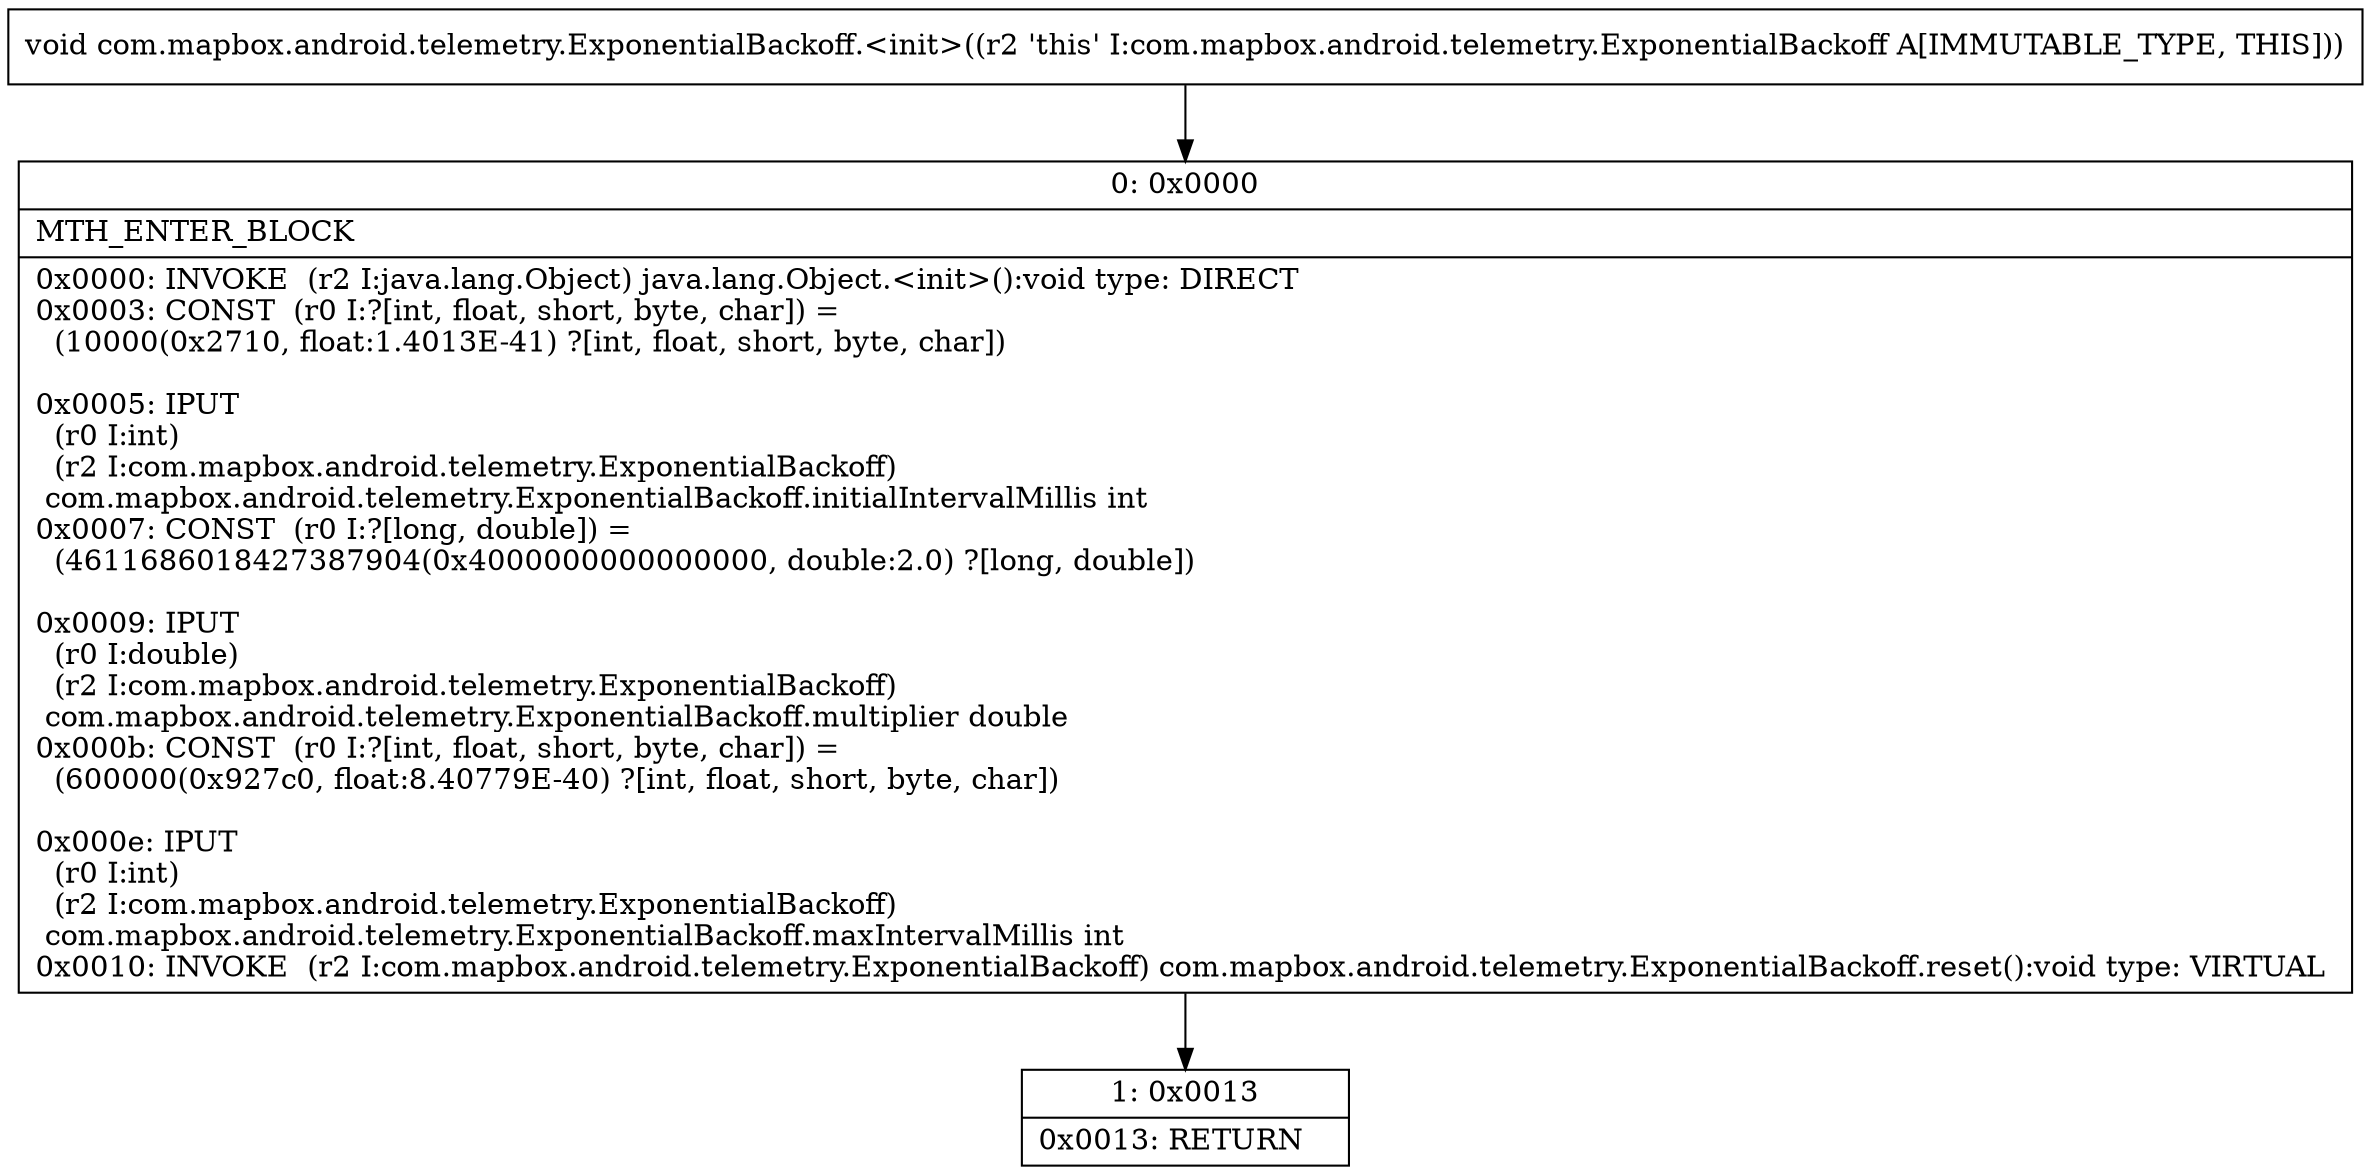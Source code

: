 digraph "CFG forcom.mapbox.android.telemetry.ExponentialBackoff.\<init\>()V" {
Node_0 [shape=record,label="{0\:\ 0x0000|MTH_ENTER_BLOCK\l|0x0000: INVOKE  (r2 I:java.lang.Object) java.lang.Object.\<init\>():void type: DIRECT \l0x0003: CONST  (r0 I:?[int, float, short, byte, char]) = \l  (10000(0x2710, float:1.4013E\-41) ?[int, float, short, byte, char])\l \l0x0005: IPUT  \l  (r0 I:int)\l  (r2 I:com.mapbox.android.telemetry.ExponentialBackoff)\l com.mapbox.android.telemetry.ExponentialBackoff.initialIntervalMillis int \l0x0007: CONST  (r0 I:?[long, double]) = \l  (4611686018427387904(0x4000000000000000, double:2.0) ?[long, double])\l \l0x0009: IPUT  \l  (r0 I:double)\l  (r2 I:com.mapbox.android.telemetry.ExponentialBackoff)\l com.mapbox.android.telemetry.ExponentialBackoff.multiplier double \l0x000b: CONST  (r0 I:?[int, float, short, byte, char]) = \l  (600000(0x927c0, float:8.40779E\-40) ?[int, float, short, byte, char])\l \l0x000e: IPUT  \l  (r0 I:int)\l  (r2 I:com.mapbox.android.telemetry.ExponentialBackoff)\l com.mapbox.android.telemetry.ExponentialBackoff.maxIntervalMillis int \l0x0010: INVOKE  (r2 I:com.mapbox.android.telemetry.ExponentialBackoff) com.mapbox.android.telemetry.ExponentialBackoff.reset():void type: VIRTUAL \l}"];
Node_1 [shape=record,label="{1\:\ 0x0013|0x0013: RETURN   \l}"];
MethodNode[shape=record,label="{void com.mapbox.android.telemetry.ExponentialBackoff.\<init\>((r2 'this' I:com.mapbox.android.telemetry.ExponentialBackoff A[IMMUTABLE_TYPE, THIS])) }"];
MethodNode -> Node_0;
Node_0 -> Node_1;
}

